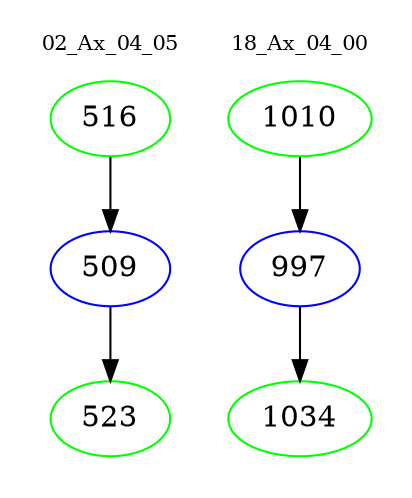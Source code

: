 digraph{
subgraph cluster_0 {
color = white
label = "02_Ax_04_05";
fontsize=10;
T0_516 [label="516", color="green"]
T0_516 -> T0_509 [color="black"]
T0_509 [label="509", color="blue"]
T0_509 -> T0_523 [color="black"]
T0_523 [label="523", color="green"]
}
subgraph cluster_1 {
color = white
label = "18_Ax_04_00";
fontsize=10;
T1_1010 [label="1010", color="green"]
T1_1010 -> T1_997 [color="black"]
T1_997 [label="997", color="blue"]
T1_997 -> T1_1034 [color="black"]
T1_1034 [label="1034", color="green"]
}
}
